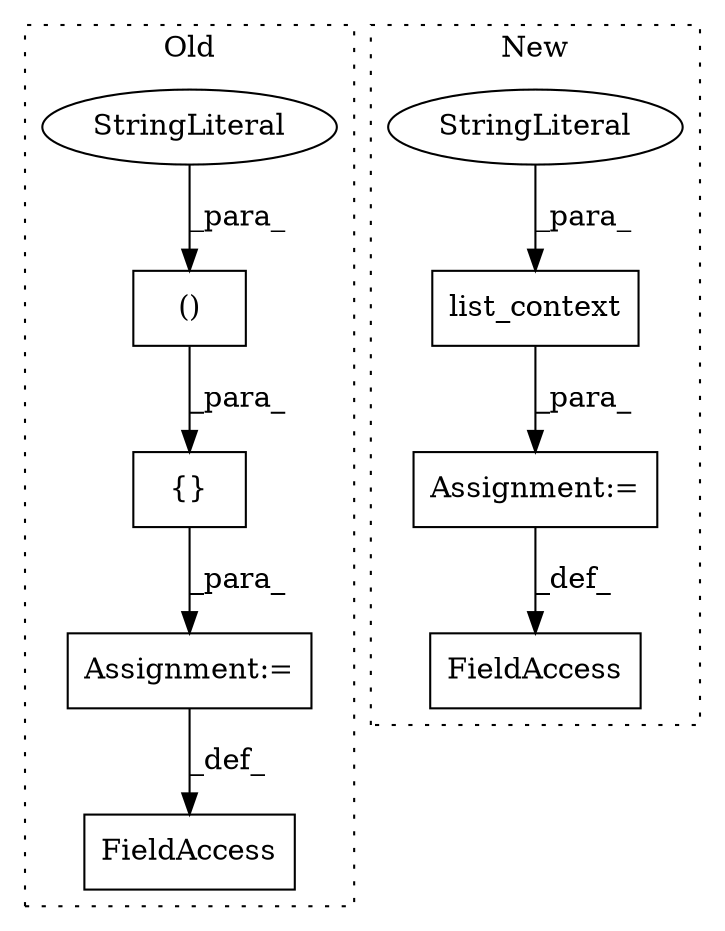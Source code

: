 digraph G {
subgraph cluster0 {
1 [label="()" a="106" s="161" l="46" shape="box"];
3 [label="{}" a="4" s="155,207" l="6,2" shape="box"];
5 [label="FieldAccess" a="22" s="262" l="4" shape="box"];
8 [label="StringLiteral" a="45" s="190" l="17" shape="ellipse"];
9 [label="Assignment:=" a="7" s="131" l="1" shape="box"];
label = "Old";
style="dotted";
}
subgraph cluster1 {
2 [label="list_context" a="32" s="169,199" l="13,1" shape="box"];
4 [label="FieldAccess" a="22" s="164" l="4" shape="box"];
6 [label="Assignment:=" a="7" s="168" l="1" shape="box"];
7 [label="StringLiteral" a="45" s="182" l="17" shape="ellipse"];
label = "New";
style="dotted";
}
1 -> 3 [label="_para_"];
2 -> 6 [label="_para_"];
3 -> 9 [label="_para_"];
6 -> 4 [label="_def_"];
7 -> 2 [label="_para_"];
8 -> 1 [label="_para_"];
9 -> 5 [label="_def_"];
}